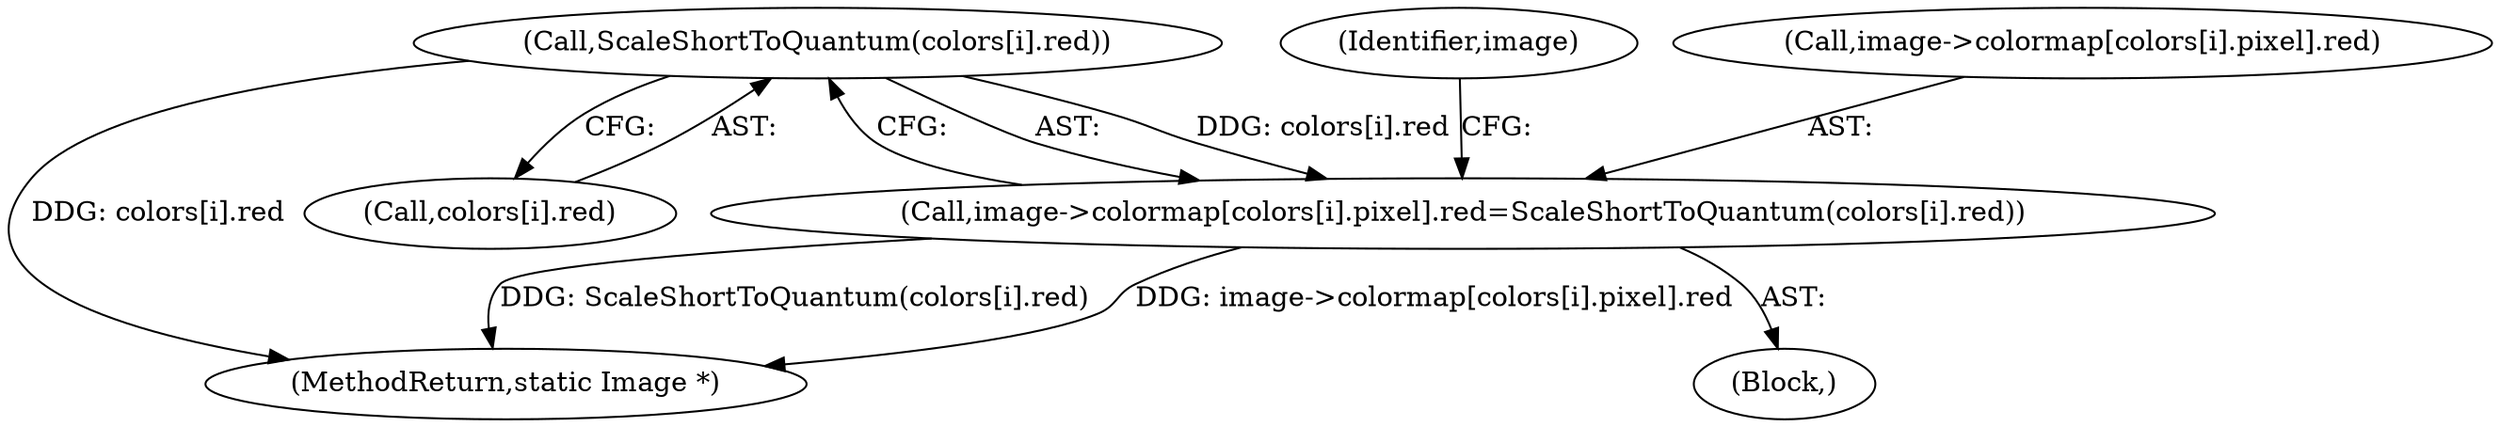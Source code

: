 digraph "0_ImageMagick_f6e9d0d9955e85bdd7540b251cd50d598dacc5e6_13@array" {
"1001217" [label="(Call,ScaleShortToQuantum(colors[i].red))"];
"1001205" [label="(Call,image->colormap[colors[i].pixel].red=ScaleShortToQuantum(colors[i].red))"];
"1001217" [label="(Call,ScaleShortToQuantum(colors[i].red))"];
"1001227" [label="(Identifier,image)"];
"1001206" [label="(Call,image->colormap[colors[i].pixel].red)"];
"1001548" [label="(MethodReturn,static Image *)"];
"1001205" [label="(Call,image->colormap[colors[i].pixel].red=ScaleShortToQuantum(colors[i].red))"];
"1001204" [label="(Block,)"];
"1001218" [label="(Call,colors[i].red)"];
"1001217" -> "1001205"  [label="AST: "];
"1001217" -> "1001218"  [label="CFG: "];
"1001218" -> "1001217"  [label="AST: "];
"1001205" -> "1001217"  [label="CFG: "];
"1001217" -> "1001548"  [label="DDG: colors[i].red"];
"1001217" -> "1001205"  [label="DDG: colors[i].red"];
"1001205" -> "1001204"  [label="AST: "];
"1001206" -> "1001205"  [label="AST: "];
"1001227" -> "1001205"  [label="CFG: "];
"1001205" -> "1001548"  [label="DDG: image->colormap[colors[i].pixel].red"];
"1001205" -> "1001548"  [label="DDG: ScaleShortToQuantum(colors[i].red)"];
}
